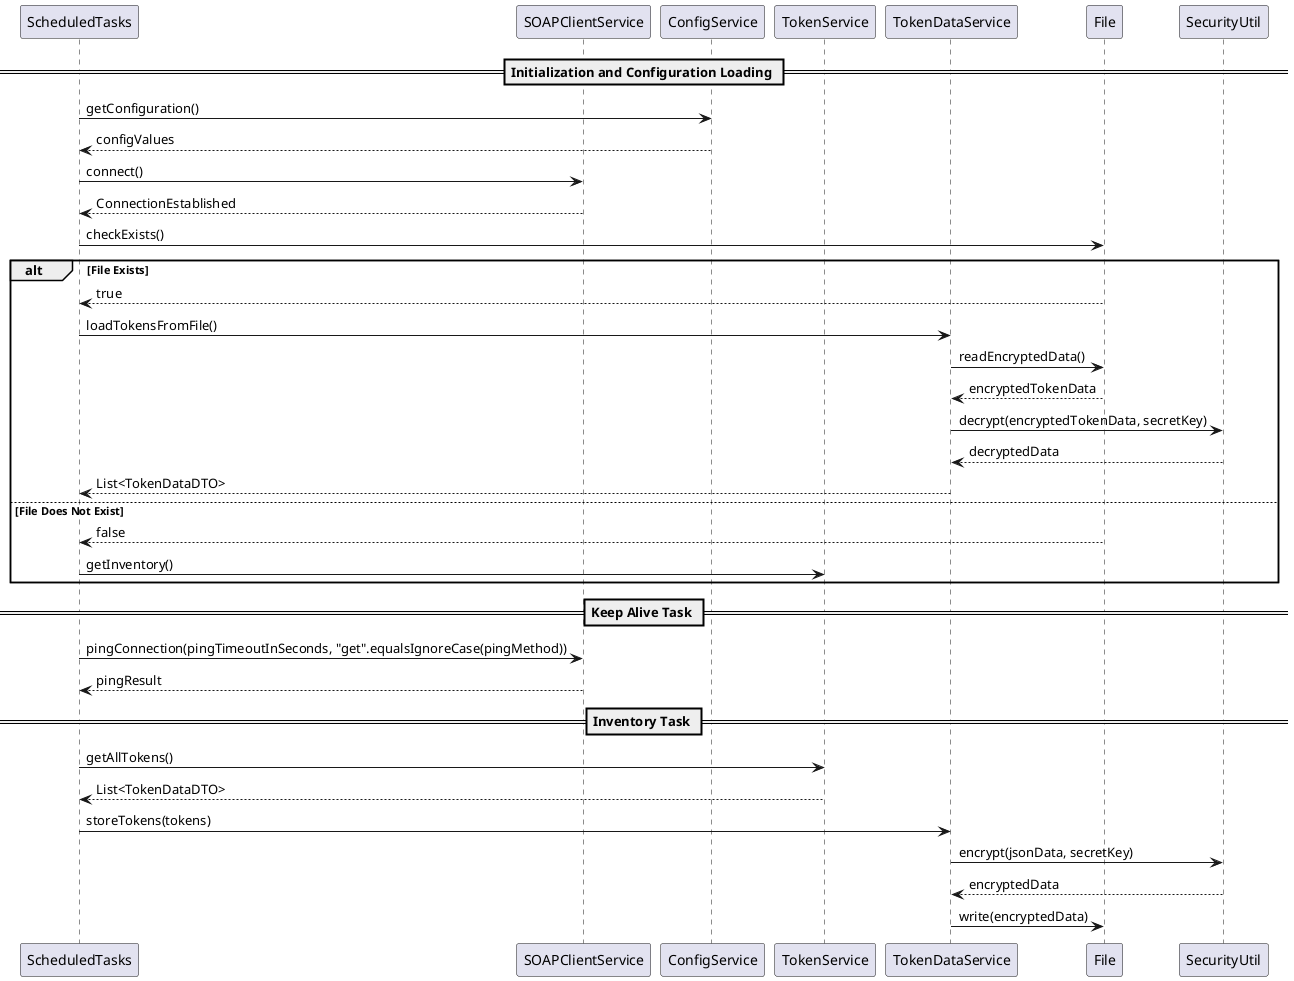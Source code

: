 @startuml
participant "ScheduledTasks" as Scheduled
participant "SOAPClientService" as SOAPService
participant "ConfigService" as Config
participant "TokenService" as TokenService
participant "TokenDataService" as TokenData
participant "File" as StorageFile
participant "SecurityUtil" as Security

== Initialization and Configuration Loading ==
Scheduled -> Config : getConfiguration()
Config --> Scheduled : configValues

Scheduled -> SOAPService : connect()
SOAPService --> Scheduled : ConnectionEstablished

Scheduled -> StorageFile : checkExists()
alt File Exists
    StorageFile --> Scheduled : true
    Scheduled -> TokenData : loadTokensFromFile()
    TokenData -> StorageFile : readEncryptedData()
    StorageFile --> TokenData : encryptedTokenData
    TokenData -> Security : decrypt(encryptedTokenData, secretKey)
    Security --> TokenData : decryptedData
    TokenData --> Scheduled : List<TokenDataDTO>
else File Does Not Exist
    StorageFile --> Scheduled : false
    Scheduled -> TokenService : getInventory()
end

== Keep Alive Task ==
Scheduled -> SOAPService : pingConnection(pingTimeoutInSeconds, "get".equalsIgnoreCase(pingMethod))
SOAPService --> Scheduled : pingResult

== Inventory Task ==
Scheduled -> TokenService : getAllTokens()
TokenService --> Scheduled : List<TokenDataDTO>
Scheduled -> TokenData : storeTokens(tokens)
TokenData -> Security : encrypt(jsonData, secretKey)
Security --> TokenData : encryptedData
TokenData -> StorageFile : write(encryptedData)
@enduml
